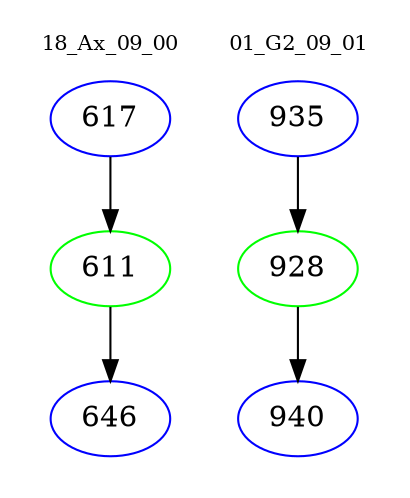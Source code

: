 digraph{
subgraph cluster_0 {
color = white
label = "18_Ax_09_00";
fontsize=10;
T0_617 [label="617", color="blue"]
T0_617 -> T0_611 [color="black"]
T0_611 [label="611", color="green"]
T0_611 -> T0_646 [color="black"]
T0_646 [label="646", color="blue"]
}
subgraph cluster_1 {
color = white
label = "01_G2_09_01";
fontsize=10;
T1_935 [label="935", color="blue"]
T1_935 -> T1_928 [color="black"]
T1_928 [label="928", color="green"]
T1_928 -> T1_940 [color="black"]
T1_940 [label="940", color="blue"]
}
}
